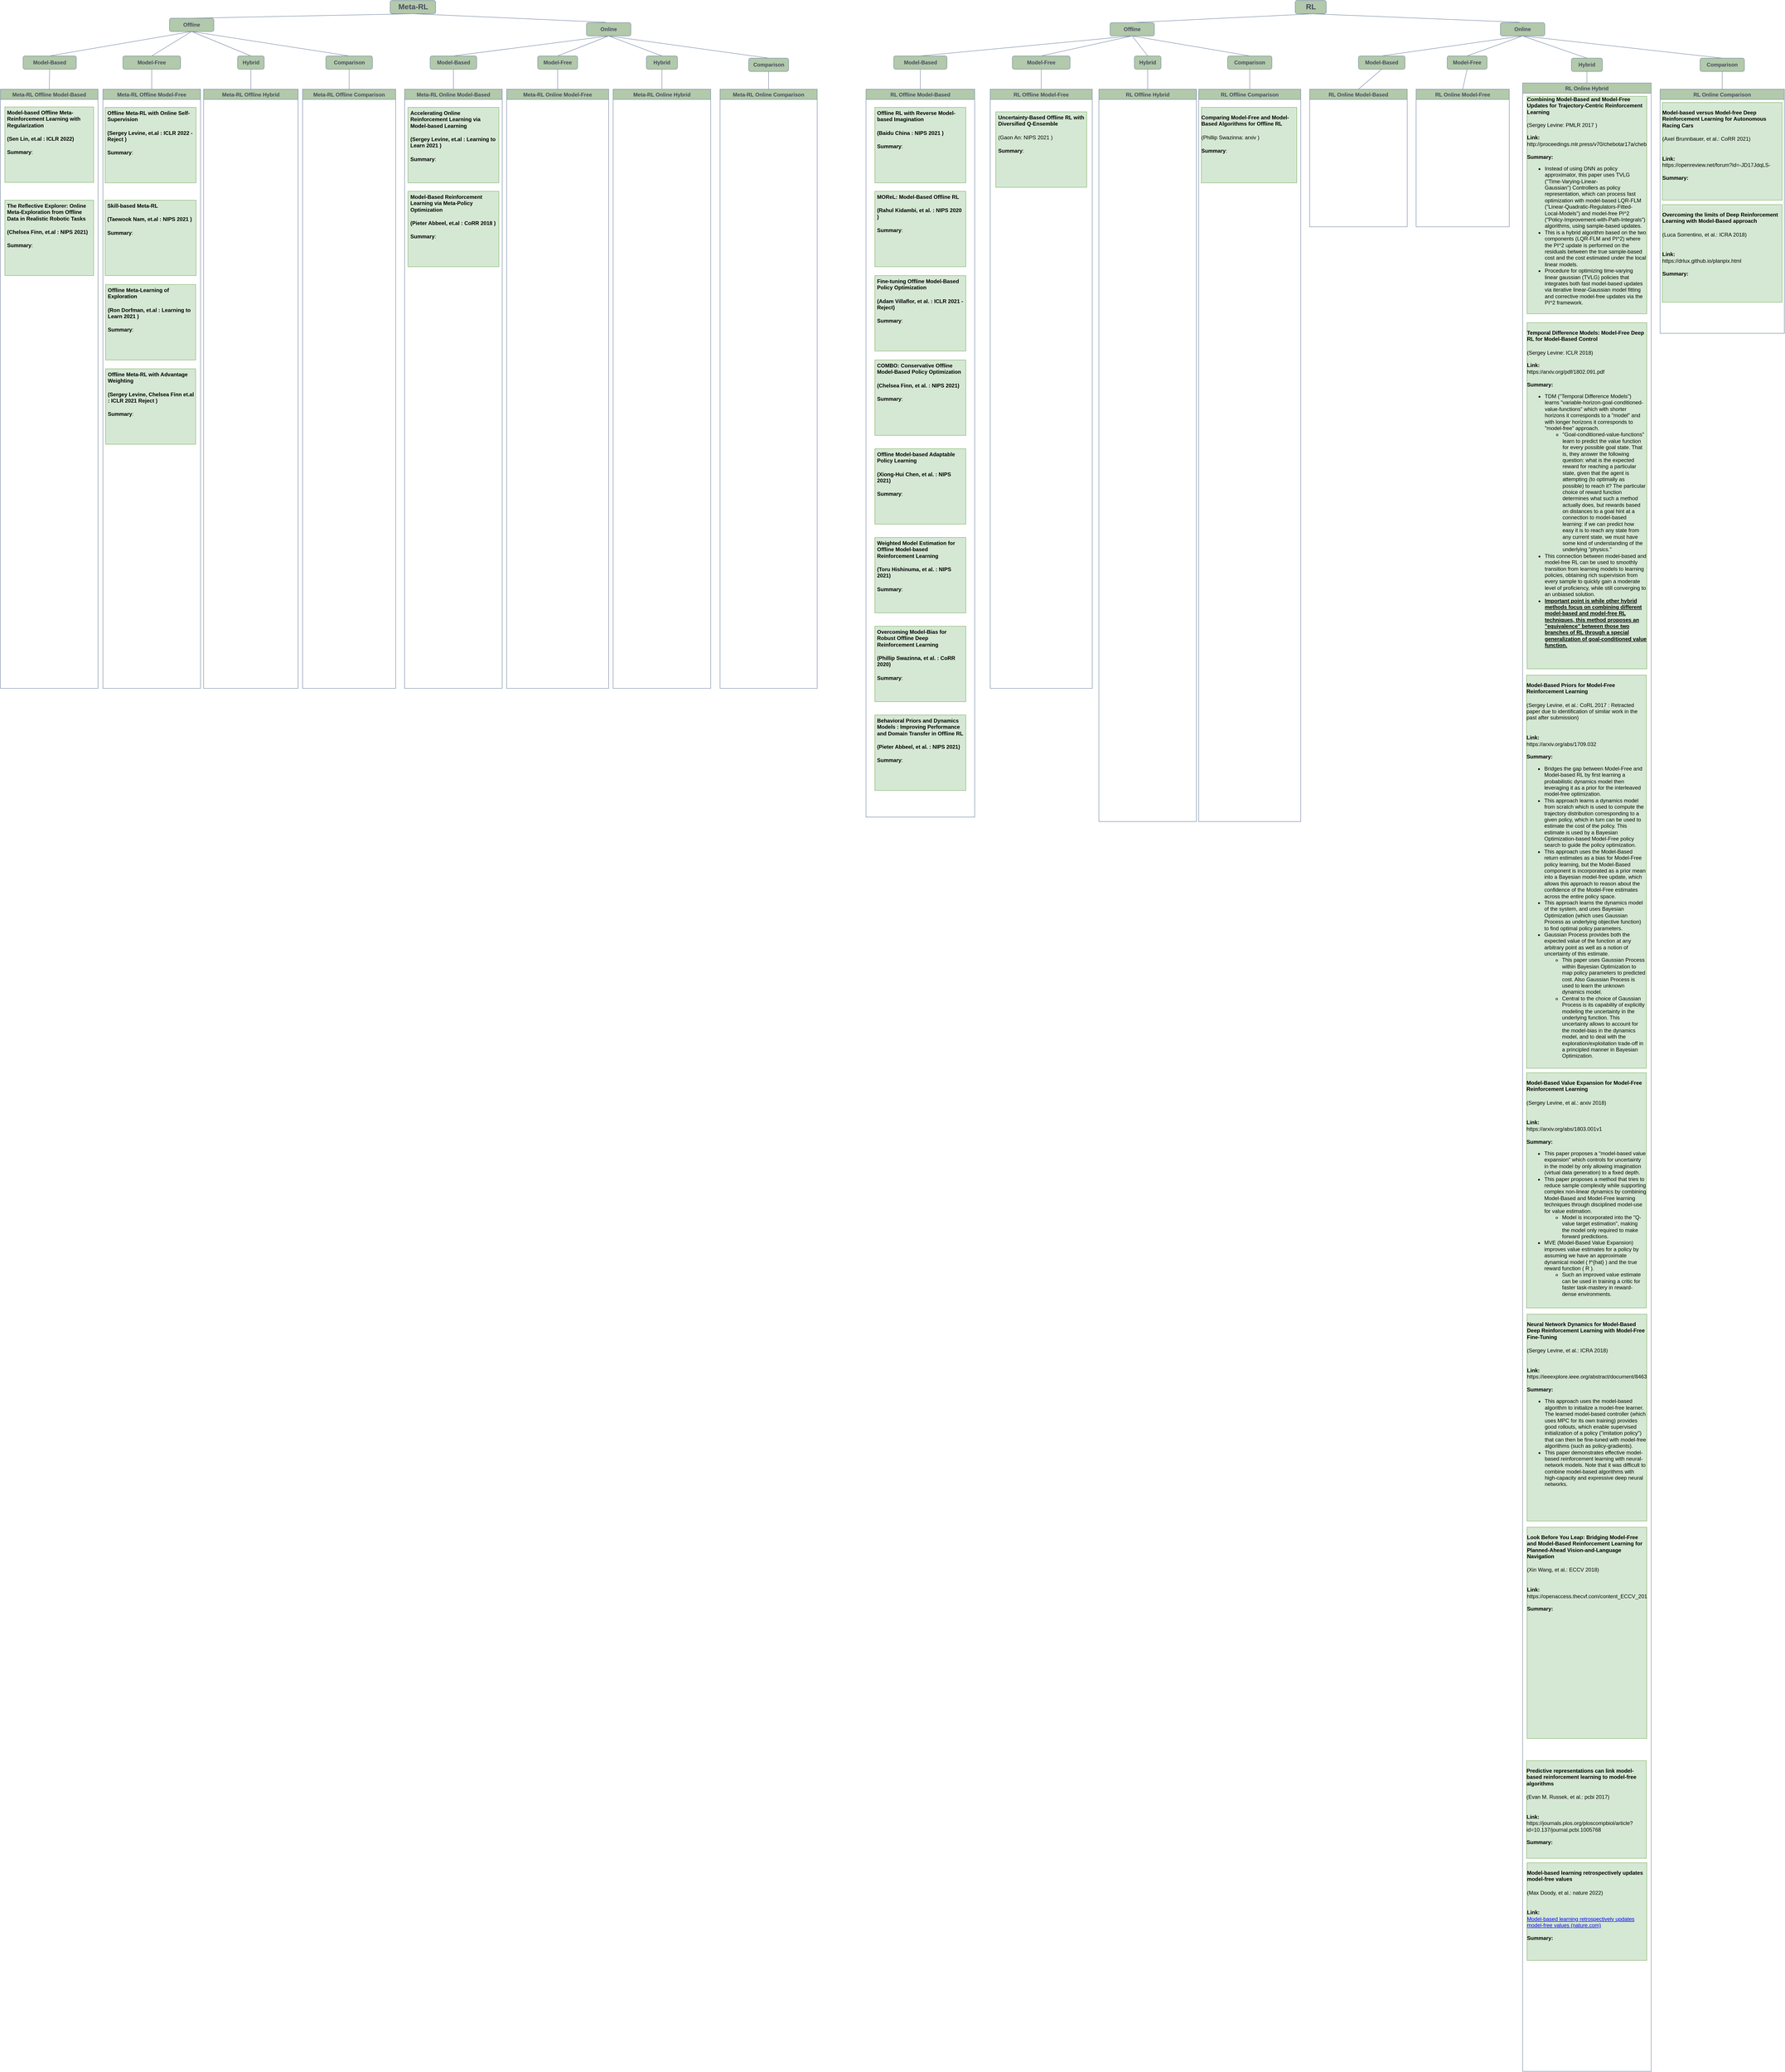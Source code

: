 <mxfile version="16.6.4" type="github" pages="2">
  <diagram id="rs5LrS3yjigf87WkTgGt" name="Page-1">
    <mxGraphModel dx="2622" dy="794" grid="1" gridSize="10" guides="1" tooltips="1" connect="1" arrows="1" fold="1" page="1" pageScale="1" pageWidth="1200" pageHeight="1600" math="0" shadow="0">
      <root>
        <mxCell id="0" />
        <mxCell id="1" parent="0" />
        <mxCell id="gYe92Rgtv7boX88liuPo-2" value="&lt;b&gt;&lt;font style=&quot;font-size: 17px&quot;&gt;Meta-RL&lt;/font&gt;&lt;/b&gt;" style="rounded=1;whiteSpace=wrap;html=1;fillColor=#B2C9AB;strokeColor=#788AA3;fontColor=#46495D;" parent="1" vertex="1">
          <mxGeometry x="-312.5" y="10" width="102.5" height="30" as="geometry" />
        </mxCell>
        <mxCell id="gYe92Rgtv7boX88liuPo-4" value="&lt;b&gt;Online&lt;/b&gt;" style="rounded=1;whiteSpace=wrap;html=1;fillColor=#B2C9AB;strokeColor=#788AA3;fontColor=#46495D;" parent="1" vertex="1">
          <mxGeometry x="130" y="60" width="100" height="30" as="geometry" />
        </mxCell>
        <mxCell id="gYe92Rgtv7boX88liuPo-8" value="" style="endArrow=none;html=1;rounded=0;entryX=0.432;entryY=-0.027;entryDx=0;entryDy=0;entryPerimeter=0;exitX=0.5;exitY=1;exitDx=0;exitDy=0;strokeColor=#788AA3;fontColor=#46495D;" parent="1" source="gYe92Rgtv7boX88liuPo-2" target="gYe92Rgtv7boX88liuPo-4" edge="1">
          <mxGeometry width="50" height="50" relative="1" as="geometry">
            <mxPoint x="-130" y="250" as="sourcePoint" />
            <mxPoint x="110" y="400" as="targetPoint" />
          </mxGeometry>
        </mxCell>
        <mxCell id="gYe92Rgtv7boX88liuPo-9" value="" style="endArrow=none;html=1;rounded=0;exitX=0.5;exitY=1;exitDx=0;exitDy=0;entryX=0.5;entryY=0;entryDx=0;entryDy=0;strokeColor=#788AA3;fontColor=#46495D;" parent="1" source="gYe92Rgtv7boX88liuPo-2" target="gYe92Rgtv7boX88liuPo-434" edge="1">
          <mxGeometry width="50" height="50" relative="1" as="geometry">
            <mxPoint x="60" y="450" as="sourcePoint" />
            <mxPoint x="-180" y="250" as="targetPoint" />
          </mxGeometry>
        </mxCell>
        <mxCell id="gYe92Rgtv7boX88liuPo-12" value="&lt;b&gt;Model-Based&lt;/b&gt;" style="rounded=1;whiteSpace=wrap;html=1;fillColor=#B2C9AB;strokeColor=#788AA3;fontColor=#46495D;" parent="1" vertex="1">
          <mxGeometry x="-1140" y="135" width="120" height="30" as="geometry" />
        </mxCell>
        <mxCell id="gYe92Rgtv7boX88liuPo-434" value="&lt;b&gt;Offline&lt;/b&gt;" style="rounded=1;whiteSpace=wrap;html=1;fillColor=#B2C9AB;strokeColor=#788AA3;fontColor=#46495D;" parent="1" vertex="1">
          <mxGeometry x="-810" y="50" width="100" height="30" as="geometry" />
        </mxCell>
        <mxCell id="gYe92Rgtv7boX88liuPo-440" value="" style="endArrow=none;html=1;rounded=0;exitX=0.5;exitY=1;exitDx=0;exitDy=0;entryX=0.5;entryY=0;entryDx=0;entryDy=0;strokeColor=#788AA3;fontColor=#46495D;" parent="1" source="gYe92Rgtv7boX88liuPo-434" target="gYe92Rgtv7boX88liuPo-12" edge="1">
          <mxGeometry width="50" height="50" relative="1" as="geometry">
            <mxPoint x="-20" y="420" as="sourcePoint" />
            <mxPoint x="30" y="370" as="targetPoint" />
          </mxGeometry>
        </mxCell>
        <mxCell id="gYe92Rgtv7boX88liuPo-441" value="&lt;b&gt;Model-Free&lt;/b&gt;" style="rounded=1;whiteSpace=wrap;html=1;fillColor=#B2C9AB;strokeColor=#788AA3;fontColor=#46495D;" parent="1" vertex="1">
          <mxGeometry x="-915" y="135" width="130" height="30" as="geometry" />
        </mxCell>
        <mxCell id="gYe92Rgtv7boX88liuPo-443" value="&lt;b&gt;Comparison&lt;/b&gt;" style="rounded=1;whiteSpace=wrap;html=1;fillColor=#B2C9AB;strokeColor=#788AA3;fontColor=#46495D;" parent="1" vertex="1">
          <mxGeometry x="-457.5" y="135" width="105" height="30" as="geometry" />
        </mxCell>
        <mxCell id="gYe92Rgtv7boX88liuPo-445" value="" style="endArrow=none;html=1;rounded=0;exitX=0.5;exitY=1;exitDx=0;exitDy=0;entryX=0.5;entryY=0;entryDx=0;entryDy=0;strokeColor=#788AA3;fontColor=#46495D;" parent="1" source="gYe92Rgtv7boX88liuPo-434" target="gYe92Rgtv7boX88liuPo-441" edge="1">
          <mxGeometry width="50" height="50" relative="1" as="geometry">
            <mxPoint x="-20" y="320" as="sourcePoint" />
            <mxPoint x="30" y="270" as="targetPoint" />
          </mxGeometry>
        </mxCell>
        <mxCell id="gYe92Rgtv7boX88liuPo-448" value="" style="endArrow=none;html=1;rounded=0;exitX=0.5;exitY=1;exitDx=0;exitDy=0;entryX=0.5;entryY=0;entryDx=0;entryDy=0;startArrow=none;strokeColor=#788AA3;fontColor=#46495D;" parent="1" source="gYe92Rgtv7boX88liuPo-434" target="gYe92Rgtv7boX88liuPo-443" edge="1">
          <mxGeometry width="50" height="50" relative="1" as="geometry">
            <mxPoint x="-20" y="320" as="sourcePoint" />
            <mxPoint x="30" y="270" as="targetPoint" />
          </mxGeometry>
        </mxCell>
        <mxCell id="gYe92Rgtv7boX88liuPo-452" value="&lt;b&gt;Model-Based&lt;/b&gt;" style="rounded=1;whiteSpace=wrap;html=1;fillColor=#B2C9AB;strokeColor=#788AA3;fontColor=#46495D;" parent="1" vertex="1">
          <mxGeometry x="-222.5" y="135" width="105" height="30" as="geometry" />
        </mxCell>
        <mxCell id="gYe92Rgtv7boX88liuPo-453" value="&lt;b&gt;Model-Free&lt;/b&gt;" style="rounded=1;whiteSpace=wrap;html=1;fillColor=#B2C9AB;strokeColor=#788AA3;fontColor=#46495D;" parent="1" vertex="1">
          <mxGeometry x="20" y="135" width="90" height="30" as="geometry" />
        </mxCell>
        <mxCell id="gYe92Rgtv7boX88liuPo-454" value="&lt;b&gt;Hybrid&lt;/b&gt;" style="rounded=1;whiteSpace=wrap;html=1;fillColor=#B2C9AB;strokeColor=#788AA3;fontColor=#46495D;" parent="1" vertex="1">
          <mxGeometry x="265" y="135" width="70" height="30" as="geometry" />
        </mxCell>
        <mxCell id="gYe92Rgtv7boX88liuPo-455" value="&lt;b&gt;Comparison&lt;/b&gt;" style="rounded=1;whiteSpace=wrap;html=1;fillColor=#B2C9AB;strokeColor=#788AA3;fontColor=#46495D;" parent="1" vertex="1">
          <mxGeometry x="495.5" y="140" width="90" height="30" as="geometry" />
        </mxCell>
        <mxCell id="gYe92Rgtv7boX88liuPo-457" value="" style="endArrow=none;html=1;rounded=0;entryX=0.5;entryY=1;entryDx=0;entryDy=0;exitX=0.5;exitY=0;exitDx=0;exitDy=0;strokeColor=#788AA3;fontColor=#46495D;" parent="1" source="gYe92Rgtv7boX88liuPo-452" target="gYe92Rgtv7boX88liuPo-4" edge="1">
          <mxGeometry width="50" height="50" relative="1" as="geometry">
            <mxPoint x="-20" y="220" as="sourcePoint" />
            <mxPoint x="30" y="170" as="targetPoint" />
          </mxGeometry>
        </mxCell>
        <mxCell id="gYe92Rgtv7boX88liuPo-458" value="" style="endArrow=none;html=1;rounded=0;exitX=0.5;exitY=0;exitDx=0;exitDy=0;entryX=0.5;entryY=1;entryDx=0;entryDy=0;strokeColor=#788AA3;fontColor=#46495D;" parent="1" source="gYe92Rgtv7boX88liuPo-453" target="gYe92Rgtv7boX88liuPo-4" edge="1">
          <mxGeometry width="50" height="50" relative="1" as="geometry">
            <mxPoint x="-20" y="220" as="sourcePoint" />
            <mxPoint x="40" y="180" as="targetPoint" />
          </mxGeometry>
        </mxCell>
        <mxCell id="gYe92Rgtv7boX88liuPo-459" value="" style="endArrow=none;html=1;rounded=0;exitX=0.5;exitY=0;exitDx=0;exitDy=0;entryX=0.5;entryY=1;entryDx=0;entryDy=0;strokeColor=#788AA3;fontColor=#46495D;" parent="1" source="gYe92Rgtv7boX88liuPo-454" target="gYe92Rgtv7boX88liuPo-4" edge="1">
          <mxGeometry width="50" height="50" relative="1" as="geometry">
            <mxPoint x="-20" y="220" as="sourcePoint" />
            <mxPoint x="40" y="180" as="targetPoint" />
          </mxGeometry>
        </mxCell>
        <mxCell id="gYe92Rgtv7boX88liuPo-460" value="" style="endArrow=none;html=1;rounded=0;exitX=0.5;exitY=0;exitDx=0;exitDy=0;strokeColor=#788AA3;fontColor=#46495D;entryX=0.5;entryY=1;entryDx=0;entryDy=0;" parent="1" source="gYe92Rgtv7boX88liuPo-455" target="gYe92Rgtv7boX88liuPo-4" edge="1">
          <mxGeometry width="50" height="50" relative="1" as="geometry">
            <mxPoint x="-20" y="220" as="sourcePoint" />
            <mxPoint x="40" y="180" as="targetPoint" />
          </mxGeometry>
        </mxCell>
        <mxCell id="gYe92Rgtv7boX88liuPo-467" value="" style="endArrow=none;html=1;rounded=0;exitX=0.5;exitY=1;exitDx=0;exitDy=0;entryX=0.5;entryY=0;entryDx=0;entryDy=0;strokeColor=#788AA3;fontColor=#46495D;" parent="1" source="gYe92Rgtv7boX88liuPo-434" target="gYe92Rgtv7boX88liuPo-605" edge="1">
          <mxGeometry width="50" height="50" relative="1" as="geometry">
            <mxPoint x="-270" y="130" as="sourcePoint" />
            <mxPoint x="-457.5" y="130.0" as="targetPoint" />
          </mxGeometry>
        </mxCell>
        <mxCell id="gYe92Rgtv7boX88liuPo-585" value="" style="endArrow=none;html=1;rounded=1;sketch=0;fontColor=#46495D;strokeColor=#788AA3;fillColor=#B2C9AB;curved=0;exitX=0.5;exitY=1;exitDx=0;exitDy=0;entryX=0.5;entryY=0;entryDx=0;entryDy=0;" parent="1" source="gYe92Rgtv7boX88liuPo-12" target="gYe92Rgtv7boX88liuPo-595" edge="1">
          <mxGeometry width="50" height="50" relative="1" as="geometry">
            <mxPoint x="-390" y="400" as="sourcePoint" />
            <mxPoint x="-900" y="270" as="targetPoint" />
          </mxGeometry>
        </mxCell>
        <mxCell id="gYe92Rgtv7boX88liuPo-595" value="Meta-RL Offline Model-Based" style="swimlane;rounded=0;labelBackgroundColor=none;sketch=0;fontColor=#46495D;strokeColor=#788AA3;fillColor=#B2C9AB;gradientColor=none;" parent="1" vertex="1">
          <mxGeometry x="-1191" y="210" width="220" height="1350" as="geometry" />
        </mxCell>
        <mxCell id="QpMWJNPEq7iUGMKIBiDv-1" value="&lt;h4&gt;Model-based Offline Meta-Reinforcement Learning with Regularization&amp;nbsp;&lt;/h4&gt;&lt;h4&gt;(Sen Lin, et.al : ICLR 2022)&lt;/h4&gt;&lt;p&gt;&lt;b&gt;Summary&lt;/b&gt;:&lt;/p&gt;" style="text;html=1;strokeColor=#82b366;fillColor=#d5e8d4;spacing=5;spacingTop=-20;whiteSpace=wrap;overflow=hidden;rounded=0;labelBackgroundColor=none;sketch=0;" parent="gYe92Rgtv7boX88liuPo-595" vertex="1">
          <mxGeometry x="10" y="40" width="200" height="170" as="geometry" />
        </mxCell>
        <mxCell id="QpMWJNPEq7iUGMKIBiDv-2" value="&lt;h1&gt;&lt;br&gt;&lt;/h1&gt;" style="text;html=1;strokeColor=none;fillColor=none;spacing=5;spacingTop=-20;whiteSpace=wrap;overflow=hidden;rounded=0;labelBackgroundColor=none;sketch=0;fontSize=17;fontColor=#46495D;" parent="gYe92Rgtv7boX88liuPo-595" vertex="1">
          <mxGeometry x="15" y="230" width="190" height="120" as="geometry" />
        </mxCell>
        <mxCell id="QpMWJNPEq7iUGMKIBiDv-5" value="&lt;h4&gt;The Reflective Explorer: Online Meta-Exploration from Offline Data in Realistic Robotic Tasks&lt;/h4&gt;&lt;h4&gt;(Chelsea Finn, et.al : NIPS 2021)&lt;/h4&gt;&lt;p&gt;&lt;b&gt;Summary&lt;/b&gt;:&lt;/p&gt;" style="text;html=1;strokeColor=#82b366;fillColor=#d5e8d4;spacing=5;spacingTop=-20;whiteSpace=wrap;overflow=hidden;rounded=0;labelBackgroundColor=none;sketch=0;" parent="gYe92Rgtv7boX88liuPo-595" vertex="1">
          <mxGeometry x="10" y="250" width="200" height="170" as="geometry" />
        </mxCell>
        <mxCell id="gYe92Rgtv7boX88liuPo-596" value="Meta-RL Offline Model-Free" style="swimlane;rounded=0;labelBackgroundColor=none;sketch=0;fontColor=#46495D;strokeColor=#788AA3;fillColor=#B2C9AB;gradientColor=none;" parent="1" vertex="1">
          <mxGeometry x="-960" y="210" width="220" height="1350" as="geometry" />
        </mxCell>
        <mxCell id="QpMWJNPEq7iUGMKIBiDv-6" value="&lt;h4&gt;Offline Meta-RL with Online Self-Supervision&amp;nbsp;&lt;/h4&gt;&lt;h4&gt;(Sergey Levine, et.al : ICLR 2022 - Reject )&lt;/h4&gt;&lt;p&gt;&lt;b&gt;Summary&lt;/b&gt;:&lt;/p&gt;" style="text;html=1;strokeColor=#82b366;fillColor=#d5e8d4;spacing=5;spacingTop=-20;whiteSpace=wrap;overflow=hidden;rounded=0;labelBackgroundColor=none;sketch=0;" parent="gYe92Rgtv7boX88liuPo-596" vertex="1">
          <mxGeometry x="5" y="41" width="205" height="170" as="geometry" />
        </mxCell>
        <mxCell id="QpMWJNPEq7iUGMKIBiDv-7" value="&lt;h4&gt;Skill-based Meta-RL&amp;nbsp;&lt;/h4&gt;&lt;h4&gt;(Taewook Nam, et.al : NIPS 2021 )&lt;/h4&gt;&lt;p&gt;&lt;b&gt;Summary&lt;/b&gt;:&lt;/p&gt;" style="text;html=1;strokeColor=#82b366;fillColor=#d5e8d4;spacing=5;spacingTop=-20;whiteSpace=wrap;overflow=hidden;rounded=0;labelBackgroundColor=none;sketch=0;" parent="gYe92Rgtv7boX88liuPo-596" vertex="1">
          <mxGeometry x="5" y="250" width="205" height="170" as="geometry" />
        </mxCell>
        <mxCell id="QpMWJNPEq7iUGMKIBiDv-8" value="&lt;h4&gt;Offline Meta-Learning of Exploration&amp;nbsp;&lt;/h4&gt;&lt;h4&gt;(Ron Dorfman, et.al : Learning to Learn 2021 )&lt;/h4&gt;&lt;p&gt;&lt;b&gt;Summary&lt;/b&gt;:&lt;/p&gt;" style="text;html=1;strokeColor=#82b366;fillColor=#d5e8d4;spacing=5;spacingTop=-20;whiteSpace=wrap;overflow=hidden;rounded=0;labelBackgroundColor=none;sketch=0;" parent="gYe92Rgtv7boX88liuPo-596" vertex="1">
          <mxGeometry x="6" y="440" width="203" height="170" as="geometry" />
        </mxCell>
        <mxCell id="QpMWJNPEq7iUGMKIBiDv-9" value="&lt;h4&gt;Offline Meta-RL with Advantage Weighting&amp;nbsp;&lt;/h4&gt;&lt;h4&gt;(Sergey Levine, Chelsea Finn et.al : ICLR 2021 Reject )&lt;/h4&gt;&lt;p&gt;&lt;b&gt;Summary&lt;/b&gt;:&lt;/p&gt;" style="text;html=1;strokeColor=#82b366;fillColor=#d5e8d4;spacing=5;spacingTop=-20;whiteSpace=wrap;overflow=hidden;rounded=0;labelBackgroundColor=none;sketch=0;" parent="gYe92Rgtv7boX88liuPo-596" vertex="1">
          <mxGeometry x="6" y="630" width="203" height="170" as="geometry" />
        </mxCell>
        <mxCell id="gYe92Rgtv7boX88liuPo-597" value="Meta-RL Offline Hybrid" style="swimlane;rounded=0;labelBackgroundColor=none;sketch=0;fontColor=#46495D;strokeColor=#788AA3;fillColor=#B2C9AB;gradientColor=none;" parent="1" vertex="1">
          <mxGeometry x="-733" y="210" width="213" height="1350" as="geometry" />
        </mxCell>
        <mxCell id="gYe92Rgtv7boX88liuPo-598" value="Meta-RL Offline Comparison" style="swimlane;rounded=0;labelBackgroundColor=none;sketch=0;fontColor=#46495D;strokeColor=#788AA3;fillColor=#B2C9AB;gradientColor=none;" parent="1" vertex="1">
          <mxGeometry x="-510" y="210" width="210" height="1350" as="geometry" />
        </mxCell>
        <mxCell id="gYe92Rgtv7boX88liuPo-603" value="" style="endArrow=none;html=1;rounded=1;sketch=0;fontColor=#46495D;strokeColor=#788AA3;fillColor=#B2C9AB;curved=0;entryX=0.5;entryY=1;entryDx=0;entryDy=0;exitX=0.5;exitY=0;exitDx=0;exitDy=0;" parent="1" source="gYe92Rgtv7boX88liuPo-596" target="gYe92Rgtv7boX88liuPo-441" edge="1">
          <mxGeometry width="50" height="50" relative="1" as="geometry">
            <mxPoint x="-800" y="220" as="sourcePoint" />
            <mxPoint x="-750" y="170" as="targetPoint" />
          </mxGeometry>
        </mxCell>
        <mxCell id="gYe92Rgtv7boX88liuPo-604" value="" style="endArrow=none;html=1;rounded=1;sketch=0;fontColor=#46495D;strokeColor=#788AA3;fillColor=#B2C9AB;curved=0;entryX=0.5;entryY=1;entryDx=0;entryDy=0;exitX=0.5;exitY=0;exitDx=0;exitDy=0;" parent="1" source="gYe92Rgtv7boX88liuPo-597" target="gYe92Rgtv7boX88liuPo-605" edge="1">
          <mxGeometry width="50" height="50" relative="1" as="geometry">
            <mxPoint x="-510" y="340" as="sourcePoint" />
            <mxPoint x="-457.5" y="160.0" as="targetPoint" />
          </mxGeometry>
        </mxCell>
        <mxCell id="gYe92Rgtv7boX88liuPo-605" value="&lt;span&gt;&lt;b&gt;Hybrid&lt;/b&gt;&lt;/span&gt;" style="rounded=1;whiteSpace=wrap;html=1;labelBackgroundColor=none;sketch=0;fontColor=#46495D;strokeColor=#788AA3;fillColor=#B2C9AB;gradientColor=none;" parent="1" vertex="1">
          <mxGeometry x="-656.5" y="135" width="60" height="30" as="geometry" />
        </mxCell>
        <mxCell id="gYe92Rgtv7boX88liuPo-607" value="" style="endArrow=none;html=1;rounded=1;sketch=0;fontColor=#46495D;strokeColor=#788AA3;fillColor=#B2C9AB;curved=0;entryX=0.5;entryY=1;entryDx=0;entryDy=0;exitX=0.5;exitY=0;exitDx=0;exitDy=0;" parent="1" source="gYe92Rgtv7boX88liuPo-598" target="gYe92Rgtv7boX88liuPo-443" edge="1">
          <mxGeometry width="50" height="50" relative="1" as="geometry">
            <mxPoint x="-500" y="330" as="sourcePoint" />
            <mxPoint x="-450" y="280" as="targetPoint" />
          </mxGeometry>
        </mxCell>
        <mxCell id="gYe92Rgtv7boX88liuPo-610" value="Meta-RL Online Model-Based" style="swimlane;rounded=0;labelBackgroundColor=none;sketch=0;fontColor=#46495D;strokeColor=#788AA3;fillColor=#B2C9AB;gradientColor=none;startSize=23;" parent="1" vertex="1">
          <mxGeometry x="-280" y="210" width="220" height="1350" as="geometry" />
        </mxCell>
        <mxCell id="QpMWJNPEq7iUGMKIBiDv-14" value="&lt;h4&gt;Accelerating Online Reinforcement Learning via Model-based Learning&lt;/h4&gt;&lt;h4&gt;(Sergey Levine, et.al : Learning to Learn 2021 )&lt;/h4&gt;&lt;p&gt;&lt;b&gt;Summary&lt;/b&gt;:&lt;/p&gt;" style="text;html=1;strokeColor=#82b366;fillColor=#d5e8d4;spacing=5;spacingTop=-20;whiteSpace=wrap;overflow=hidden;rounded=0;labelBackgroundColor=none;sketch=0;" parent="gYe92Rgtv7boX88liuPo-610" vertex="1">
          <mxGeometry x="7.5" y="41" width="205" height="170" as="geometry" />
        </mxCell>
        <mxCell id="QpMWJNPEq7iUGMKIBiDv-15" value="&lt;h4&gt;Model-Based Reinforcement Learning via Meta-Policy Optimization&lt;/h4&gt;&lt;h4&gt;(Pieter Abbeel, et.al : CoRR 2018 )&lt;/h4&gt;&lt;p&gt;&lt;b&gt;Summary&lt;/b&gt;:&lt;/p&gt;" style="text;html=1;strokeColor=#82b366;fillColor=#d5e8d4;spacing=5;spacingTop=-20;whiteSpace=wrap;overflow=hidden;rounded=0;labelBackgroundColor=none;sketch=0;" parent="gYe92Rgtv7boX88liuPo-610" vertex="1">
          <mxGeometry x="7.5" y="230" width="205" height="170" as="geometry" />
        </mxCell>
        <mxCell id="gYe92Rgtv7boX88liuPo-611" value="Meta-RL Online Model-Free" style="swimlane;rounded=0;labelBackgroundColor=none;sketch=0;fontColor=#46495D;strokeColor=#788AA3;fillColor=#B2C9AB;gradientColor=none;" parent="1" vertex="1">
          <mxGeometry x="-50" y="210" width="230" height="1350" as="geometry" />
        </mxCell>
        <mxCell id="gYe92Rgtv7boX88liuPo-612" value="Meta-RL Online Hybrid" style="swimlane;rounded=0;labelBackgroundColor=none;sketch=0;fontColor=#46495D;strokeColor=#788AA3;fillColor=#B2C9AB;gradientColor=none;startSize=23;" parent="1" vertex="1">
          <mxGeometry x="190" y="210" width="220" height="1350" as="geometry" />
        </mxCell>
        <mxCell id="gYe92Rgtv7boX88liuPo-613" value="Meta-RL Online Comparison" style="swimlane;rounded=0;labelBackgroundColor=none;sketch=0;fontColor=#46495D;strokeColor=#788AA3;fillColor=#B2C9AB;gradientColor=none;" parent="1" vertex="1">
          <mxGeometry x="431" y="210" width="219" height="1350" as="geometry" />
        </mxCell>
        <mxCell id="gYe92Rgtv7boX88liuPo-617" value="" style="endArrow=none;html=1;rounded=1;sketch=0;fontColor=#46495D;strokeColor=#788AA3;fillColor=#B2C9AB;curved=0;exitX=0.5;exitY=1;exitDx=0;exitDy=0;entryX=0.5;entryY=0;entryDx=0;entryDy=0;" parent="1" source="gYe92Rgtv7boX88liuPo-452" target="gYe92Rgtv7boX88liuPo-610" edge="1">
          <mxGeometry width="50" height="50" relative="1" as="geometry">
            <mxPoint x="140" y="180" as="sourcePoint" />
            <mxPoint x="190" y="130" as="targetPoint" />
          </mxGeometry>
        </mxCell>
        <mxCell id="gYe92Rgtv7boX88liuPo-618" value="" style="endArrow=none;html=1;rounded=1;sketch=0;fontColor=#46495D;strokeColor=#788AA3;fillColor=#B2C9AB;curved=0;entryX=0.5;entryY=1;entryDx=0;entryDy=0;exitX=0.5;exitY=0;exitDx=0;exitDy=0;" parent="1" source="gYe92Rgtv7boX88liuPo-611" target="gYe92Rgtv7boX88liuPo-453" edge="1">
          <mxGeometry width="50" height="50" relative="1" as="geometry">
            <mxPoint x="140" y="180" as="sourcePoint" />
            <mxPoint x="190" y="130" as="targetPoint" />
          </mxGeometry>
        </mxCell>
        <mxCell id="gYe92Rgtv7boX88liuPo-619" value="" style="endArrow=none;html=1;rounded=1;sketch=0;fontColor=#46495D;strokeColor=#788AA3;fillColor=#B2C9AB;curved=0;entryX=0.5;entryY=1;entryDx=0;entryDy=0;exitX=0.5;exitY=0;exitDx=0;exitDy=0;" parent="1" source="gYe92Rgtv7boX88liuPo-612" target="gYe92Rgtv7boX88liuPo-454" edge="1">
          <mxGeometry width="50" height="50" relative="1" as="geometry">
            <mxPoint x="140" y="180" as="sourcePoint" />
            <mxPoint x="190" y="130" as="targetPoint" />
          </mxGeometry>
        </mxCell>
        <mxCell id="gYe92Rgtv7boX88liuPo-620" value="" style="endArrow=none;html=1;rounded=1;sketch=0;fontColor=#46495D;strokeColor=#788AA3;fillColor=#B2C9AB;curved=0;entryX=0.5;entryY=1;entryDx=0;entryDy=0;exitX=0.5;exitY=0;exitDx=0;exitDy=0;" parent="1" source="gYe92Rgtv7boX88liuPo-613" target="gYe92Rgtv7boX88liuPo-455" edge="1">
          <mxGeometry width="50" height="50" relative="1" as="geometry">
            <mxPoint x="140" y="180" as="sourcePoint" />
            <mxPoint x="190" y="130" as="targetPoint" />
          </mxGeometry>
        </mxCell>
        <mxCell id="gYe92Rgtv7boX88liuPo-622" value="&lt;font style=&quot;font-size: 17px&quot;&gt;&lt;b&gt;RL&lt;/b&gt;&lt;/font&gt;" style="rounded=1;whiteSpace=wrap;html=1;fillColor=#B2C9AB;strokeColor=#788AA3;fontColor=#46495D;" parent="1" vertex="1">
          <mxGeometry x="1727.5" y="10" width="70" height="30" as="geometry" />
        </mxCell>
        <mxCell id="gYe92Rgtv7boX88liuPo-623" value="&lt;b&gt;Online&lt;/b&gt;" style="rounded=1;whiteSpace=wrap;html=1;fillColor=#B2C9AB;strokeColor=#788AA3;fontColor=#46495D;" parent="1" vertex="1">
          <mxGeometry x="2190" y="60" width="100" height="30" as="geometry" />
        </mxCell>
        <mxCell id="gYe92Rgtv7boX88liuPo-624" value="" style="endArrow=none;html=1;rounded=0;entryX=0.432;entryY=-0.027;entryDx=0;entryDy=0;entryPerimeter=0;exitX=0.5;exitY=1;exitDx=0;exitDy=0;strokeColor=#788AA3;fontColor=#46495D;" parent="1" source="gYe92Rgtv7boX88liuPo-622" target="gYe92Rgtv7boX88liuPo-623" edge="1">
          <mxGeometry width="50" height="50" relative="1" as="geometry">
            <mxPoint x="1910" y="250" as="sourcePoint" />
            <mxPoint x="2150" y="400" as="targetPoint" />
          </mxGeometry>
        </mxCell>
        <mxCell id="gYe92Rgtv7boX88liuPo-625" value="" style="endArrow=none;html=1;rounded=0;entryX=0.5;entryY=0;entryDx=0;entryDy=0;strokeColor=#788AA3;fontColor=#46495D;" parent="1" target="gYe92Rgtv7boX88liuPo-627" edge="1">
          <mxGeometry width="50" height="50" relative="1" as="geometry">
            <mxPoint x="1770" y="40" as="sourcePoint" />
            <mxPoint x="1860" y="250" as="targetPoint" />
          </mxGeometry>
        </mxCell>
        <mxCell id="gYe92Rgtv7boX88liuPo-626" value="&lt;b&gt;Model-Based&lt;/b&gt;" style="rounded=1;whiteSpace=wrap;html=1;fillColor=#B2C9AB;strokeColor=#788AA3;fontColor=#46495D;" parent="1" vertex="1">
          <mxGeometry x="822.5" y="135" width="120" height="30" as="geometry" />
        </mxCell>
        <mxCell id="gYe92Rgtv7boX88liuPo-627" value="&lt;b&gt;Offline&lt;/b&gt;" style="rounded=1;whiteSpace=wrap;html=1;fillColor=#B2C9AB;strokeColor=#788AA3;fontColor=#46495D;" parent="1" vertex="1">
          <mxGeometry x="1310" y="60" width="100" height="30" as="geometry" />
        </mxCell>
        <mxCell id="gYe92Rgtv7boX88liuPo-628" value="" style="endArrow=none;html=1;rounded=0;exitX=0.5;exitY=1;exitDx=0;exitDy=0;entryX=0.5;entryY=0;entryDx=0;entryDy=0;strokeColor=#788AA3;fontColor=#46495D;" parent="1" source="gYe92Rgtv7boX88liuPo-627" target="gYe92Rgtv7boX88liuPo-626" edge="1">
          <mxGeometry width="50" height="50" relative="1" as="geometry">
            <mxPoint x="2020" y="420" as="sourcePoint" />
            <mxPoint x="2070" y="370" as="targetPoint" />
          </mxGeometry>
        </mxCell>
        <mxCell id="gYe92Rgtv7boX88liuPo-629" value="&lt;b&gt;Model-Free&lt;/b&gt;" style="rounded=1;whiteSpace=wrap;html=1;fillColor=#B2C9AB;strokeColor=#788AA3;fontColor=#46495D;" parent="1" vertex="1">
          <mxGeometry x="1090" y="135" width="130" height="30" as="geometry" />
        </mxCell>
        <mxCell id="gYe92Rgtv7boX88liuPo-630" value="&lt;b&gt;Comparison&lt;/b&gt;" style="rounded=1;whiteSpace=wrap;html=1;fillColor=#B2C9AB;strokeColor=#788AA3;fontColor=#46495D;" parent="1" vertex="1">
          <mxGeometry x="1575" y="135" width="100" height="30" as="geometry" />
        </mxCell>
        <mxCell id="gYe92Rgtv7boX88liuPo-631" value="" style="endArrow=none;html=1;rounded=0;exitX=0.5;exitY=1;exitDx=0;exitDy=0;entryX=0.5;entryY=0;entryDx=0;entryDy=0;strokeColor=#788AA3;fontColor=#46495D;" parent="1" source="gYe92Rgtv7boX88liuPo-627" target="gYe92Rgtv7boX88liuPo-629" edge="1">
          <mxGeometry width="50" height="50" relative="1" as="geometry">
            <mxPoint x="2020" y="320" as="sourcePoint" />
            <mxPoint x="2070" y="270" as="targetPoint" />
          </mxGeometry>
        </mxCell>
        <mxCell id="gYe92Rgtv7boX88liuPo-632" value="" style="endArrow=none;html=1;rounded=0;exitX=0.5;exitY=1;exitDx=0;exitDy=0;entryX=0.5;entryY=0;entryDx=0;entryDy=0;startArrow=none;strokeColor=#788AA3;fontColor=#46495D;" parent="1" source="gYe92Rgtv7boX88liuPo-627" target="gYe92Rgtv7boX88liuPo-630" edge="1">
          <mxGeometry width="50" height="50" relative="1" as="geometry">
            <mxPoint x="2020" y="320" as="sourcePoint" />
            <mxPoint x="2070" y="270" as="targetPoint" />
          </mxGeometry>
        </mxCell>
        <mxCell id="gYe92Rgtv7boX88liuPo-633" value="&lt;b&gt;Model-Based&lt;/b&gt;" style="rounded=1;whiteSpace=wrap;html=1;fillColor=#B2C9AB;strokeColor=#788AA3;fontColor=#46495D;" parent="1" vertex="1">
          <mxGeometry x="1870" y="135" width="105" height="30" as="geometry" />
        </mxCell>
        <mxCell id="gYe92Rgtv7boX88liuPo-634" value="&lt;b&gt;Model-Free&lt;/b&gt;" style="rounded=1;whiteSpace=wrap;html=1;fillColor=#B2C9AB;strokeColor=#788AA3;fontColor=#46495D;" parent="1" vertex="1">
          <mxGeometry x="2070" y="135" width="90" height="30" as="geometry" />
        </mxCell>
        <mxCell id="gYe92Rgtv7boX88liuPo-635" value="&lt;b&gt;Hybrid&lt;/b&gt;" style="rounded=1;whiteSpace=wrap;html=1;fillColor=#B2C9AB;strokeColor=#788AA3;fontColor=#46495D;" parent="1" vertex="1">
          <mxGeometry x="2350" y="140" width="70" height="30" as="geometry" />
        </mxCell>
        <mxCell id="gYe92Rgtv7boX88liuPo-636" value="&lt;b&gt;Comparison&lt;/b&gt;" style="rounded=1;whiteSpace=wrap;html=1;fillColor=#B2C9AB;strokeColor=#788AA3;fontColor=#46495D;" parent="1" vertex="1">
          <mxGeometry x="2640" y="140" width="100" height="30" as="geometry" />
        </mxCell>
        <mxCell id="gYe92Rgtv7boX88liuPo-637" value="" style="endArrow=none;html=1;rounded=0;entryX=0.5;entryY=1;entryDx=0;entryDy=0;exitX=0.5;exitY=0;exitDx=0;exitDy=0;strokeColor=#788AA3;fontColor=#46495D;" parent="1" source="gYe92Rgtv7boX88liuPo-633" target="gYe92Rgtv7boX88liuPo-623" edge="1">
          <mxGeometry width="50" height="50" relative="1" as="geometry">
            <mxPoint x="2020" y="220" as="sourcePoint" />
            <mxPoint x="2070" y="170" as="targetPoint" />
          </mxGeometry>
        </mxCell>
        <mxCell id="gYe92Rgtv7boX88liuPo-638" value="" style="endArrow=none;html=1;rounded=0;exitX=0.5;exitY=0;exitDx=0;exitDy=0;entryX=0.5;entryY=1;entryDx=0;entryDy=0;strokeColor=#788AA3;fontColor=#46495D;" parent="1" source="gYe92Rgtv7boX88liuPo-634" target="gYe92Rgtv7boX88liuPo-623" edge="1">
          <mxGeometry width="50" height="50" relative="1" as="geometry">
            <mxPoint x="2020" y="220" as="sourcePoint" />
            <mxPoint x="2080" y="180" as="targetPoint" />
          </mxGeometry>
        </mxCell>
        <mxCell id="gYe92Rgtv7boX88liuPo-639" value="" style="endArrow=none;html=1;rounded=0;exitX=0.5;exitY=0;exitDx=0;exitDy=0;entryX=0.5;entryY=1;entryDx=0;entryDy=0;strokeColor=#788AA3;fontColor=#46495D;" parent="1" source="gYe92Rgtv7boX88liuPo-635" target="gYe92Rgtv7boX88liuPo-623" edge="1">
          <mxGeometry width="50" height="50" relative="1" as="geometry">
            <mxPoint x="2020" y="220" as="sourcePoint" />
            <mxPoint x="2080" y="180" as="targetPoint" />
          </mxGeometry>
        </mxCell>
        <mxCell id="gYe92Rgtv7boX88liuPo-640" value="" style="endArrow=none;html=1;rounded=0;exitX=0.5;exitY=0;exitDx=0;exitDy=0;strokeColor=#788AA3;fontColor=#46495D;entryX=0.5;entryY=1;entryDx=0;entryDy=0;" parent="1" source="gYe92Rgtv7boX88liuPo-636" target="gYe92Rgtv7boX88liuPo-623" edge="1">
          <mxGeometry width="50" height="50" relative="1" as="geometry">
            <mxPoint x="2020" y="220" as="sourcePoint" />
            <mxPoint x="2080" y="180" as="targetPoint" />
          </mxGeometry>
        </mxCell>
        <mxCell id="gYe92Rgtv7boX88liuPo-641" value="" style="endArrow=none;html=1;rounded=0;exitX=0.5;exitY=1;exitDx=0;exitDy=0;entryX=0.5;entryY=0;entryDx=0;entryDy=0;strokeColor=#788AA3;fontColor=#46495D;" parent="1" source="gYe92Rgtv7boX88liuPo-627" target="gYe92Rgtv7boX88liuPo-649" edge="1">
          <mxGeometry width="50" height="50" relative="1" as="geometry">
            <mxPoint x="1770" y="130" as="sourcePoint" />
            <mxPoint x="1582.5" y="130.0" as="targetPoint" />
          </mxGeometry>
        </mxCell>
        <mxCell id="gYe92Rgtv7boX88liuPo-642" value="" style="endArrow=none;html=1;rounded=1;sketch=0;fontColor=#46495D;strokeColor=#788AA3;fillColor=#B2C9AB;curved=0;exitX=0.5;exitY=1;exitDx=0;exitDy=0;entryX=0.5;entryY=0;entryDx=0;entryDy=0;" parent="1" source="gYe92Rgtv7boX88liuPo-626" target="gYe92Rgtv7boX88liuPo-643" edge="1">
          <mxGeometry width="50" height="50" relative="1" as="geometry">
            <mxPoint x="1650" y="400" as="sourcePoint" />
            <mxPoint x="1140" y="270" as="targetPoint" />
          </mxGeometry>
        </mxCell>
        <mxCell id="gYe92Rgtv7boX88liuPo-643" value="RL Offline Model-Based" style="swimlane;rounded=0;labelBackgroundColor=none;sketch=0;fontColor=#46495D;strokeColor=#788AA3;fillColor=#B2C9AB;gradientColor=none;" parent="1" vertex="1">
          <mxGeometry x="760" y="210" width="245" height="1640" as="geometry" />
        </mxCell>
        <mxCell id="QpMWJNPEq7iUGMKIBiDv-18" value="&lt;h4&gt;Offline RL with Reverse Model-based Imagination&lt;/h4&gt;&lt;h4&gt;(Baidu China : NIPS 2021 )&lt;/h4&gt;&lt;p&gt;&lt;b&gt;Summary&lt;/b&gt;:&lt;/p&gt;" style="text;html=1;strokeColor=#82b366;fillColor=#d5e8d4;spacing=5;spacingTop=-20;whiteSpace=wrap;overflow=hidden;rounded=0;labelBackgroundColor=none;sketch=0;" parent="gYe92Rgtv7boX88liuPo-643" vertex="1">
          <mxGeometry x="20" y="41" width="205" height="170" as="geometry" />
        </mxCell>
        <mxCell id="QpMWJNPEq7iUGMKIBiDv-19" value="&lt;h4&gt;MOReL: Model-Based Offline RL&lt;/h4&gt;&lt;h4&gt;(Rahul Kidambi, et al. : NIPS 2020 )&lt;/h4&gt;&lt;p&gt;&lt;b&gt;Summary&lt;/b&gt;:&lt;/p&gt;" style="text;html=1;strokeColor=#82b366;fillColor=#d5e8d4;spacing=5;spacingTop=-20;whiteSpace=wrap;overflow=hidden;rounded=0;labelBackgroundColor=none;sketch=0;" parent="gYe92Rgtv7boX88liuPo-643" vertex="1">
          <mxGeometry x="20" y="230" width="205" height="170" as="geometry" />
        </mxCell>
        <mxCell id="JIbpB6RPbDgucNRNDlhD-4" value="&lt;h4&gt;Fine-tuning Offline Model-Based Policy Optimization&lt;/h4&gt;&lt;h4&gt;(Adam Villaflor, et al. : ICLR 2021 - Reject)&lt;/h4&gt;&lt;p&gt;&lt;b&gt;Summary&lt;/b&gt;:&lt;/p&gt;" style="text;html=1;strokeColor=#82b366;fillColor=#d5e8d4;spacing=5;spacingTop=-20;whiteSpace=wrap;overflow=hidden;rounded=0;labelBackgroundColor=none;sketch=0;" parent="gYe92Rgtv7boX88liuPo-643" vertex="1">
          <mxGeometry x="20" y="420" width="205" height="170" as="geometry" />
        </mxCell>
        <mxCell id="JIbpB6RPbDgucNRNDlhD-5" value="&lt;h4&gt;COMBO: Conservative Offline Model-Based Policy Optimization&lt;/h4&gt;&lt;h4&gt;(Chelsea Finn, et al. : NIPS 2021)&lt;/h4&gt;&lt;p&gt;&lt;b&gt;Summary&lt;/b&gt;:&lt;/p&gt;" style="text;html=1;strokeColor=#82b366;fillColor=#d5e8d4;spacing=5;spacingTop=-20;whiteSpace=wrap;overflow=hidden;rounded=0;labelBackgroundColor=none;sketch=0;" parent="gYe92Rgtv7boX88liuPo-643" vertex="1">
          <mxGeometry x="20" y="610" width="205" height="170" as="geometry" />
        </mxCell>
        <mxCell id="JIbpB6RPbDgucNRNDlhD-6" value="&lt;h4&gt;Offline Model-based Adaptable Policy Learning&lt;/h4&gt;&lt;h4&gt;(Xiong-Hui Chen, et al. : NIPS 2021)&lt;/h4&gt;&lt;p&gt;&lt;b&gt;Summary&lt;/b&gt;:&lt;/p&gt;" style="text;html=1;strokeColor=#82b366;fillColor=#d5e8d4;spacing=5;spacingTop=-20;whiteSpace=wrap;overflow=hidden;rounded=0;labelBackgroundColor=none;sketch=0;" parent="gYe92Rgtv7boX88liuPo-643" vertex="1">
          <mxGeometry x="20" y="810" width="205" height="170" as="geometry" />
        </mxCell>
        <mxCell id="JIbpB6RPbDgucNRNDlhD-7" value="&lt;h4&gt;Weighted Model Estimation for Offline Model-based Reinforcement Learning&lt;/h4&gt;&lt;h4&gt;(Toru Hishinuma, et al. : NIPS 2021)&lt;/h4&gt;&lt;p&gt;&lt;b&gt;Summary&lt;/b&gt;:&lt;/p&gt;" style="text;html=1;strokeColor=#82b366;fillColor=#d5e8d4;spacing=5;spacingTop=-20;whiteSpace=wrap;overflow=hidden;rounded=0;labelBackgroundColor=none;sketch=0;" parent="gYe92Rgtv7boX88liuPo-643" vertex="1">
          <mxGeometry x="20" y="1010" width="205" height="170" as="geometry" />
        </mxCell>
        <mxCell id="JIbpB6RPbDgucNRNDlhD-8" value="&lt;h4&gt;Overcoming Model-Bias for Robust Offline Deep Reinforcement Learning&lt;/h4&gt;&lt;h4&gt;(Phillip Swazinna, et al. : CoRR 2020)&lt;/h4&gt;&lt;p&gt;&lt;b&gt;Summary&lt;/b&gt;:&lt;/p&gt;" style="text;html=1;strokeColor=#82b366;fillColor=#d5e8d4;spacing=5;spacingTop=-20;whiteSpace=wrap;overflow=hidden;rounded=0;labelBackgroundColor=none;sketch=0;" parent="gYe92Rgtv7boX88liuPo-643" vertex="1">
          <mxGeometry x="20" y="1210" width="205" height="170" as="geometry" />
        </mxCell>
        <mxCell id="JIbpB6RPbDgucNRNDlhD-9" value="&lt;h4&gt;Behavioral Priors and Dynamics Models : Improving Performance and Domain Transfer in Offline RL&lt;/h4&gt;&lt;h4&gt;(Pieter Abbeel, et al. : NIPS 2021)&lt;/h4&gt;&lt;p&gt;&lt;b&gt;Summary&lt;/b&gt;:&lt;/p&gt;" style="text;html=1;strokeColor=#82b366;fillColor=#d5e8d4;spacing=5;spacingTop=-20;whiteSpace=wrap;overflow=hidden;rounded=0;labelBackgroundColor=none;sketch=0;" parent="gYe92Rgtv7boX88liuPo-643" vertex="1">
          <mxGeometry x="20" y="1410" width="205" height="170" as="geometry" />
        </mxCell>
        <mxCell id="gYe92Rgtv7boX88liuPo-644" value="RL Offline Model-Free" style="swimlane;rounded=0;labelBackgroundColor=none;sketch=0;fontColor=#46495D;strokeColor=#788AA3;fillColor=#B2C9AB;gradientColor=none;" parent="1" vertex="1">
          <mxGeometry x="1040" y="210" width="230" height="1350" as="geometry" />
        </mxCell>
        <mxCell id="JIbpB6RPbDgucNRNDlhD-10" value="&lt;h4&gt;&lt;span&gt;Uncertainty-Based Offline RL with Diversified Q-Ensemble&lt;/span&gt;&lt;/h4&gt;&lt;h4&gt;&lt;span style=&quot;font-weight: normal&quot;&gt;(Gaon An: NIPS 2021 )&lt;/span&gt;&lt;br&gt;&lt;/h4&gt;&lt;p&gt;&lt;b&gt;Summary&lt;/b&gt;:&lt;/p&gt;" style="text;html=1;strokeColor=#82b366;fillColor=#d5e8d4;spacing=5;spacingTop=-20;overflow=hidden;rounded=0;labelBackgroundColor=none;sketch=0;resizeHeight=1;whiteSpace=wrap;" parent="gYe92Rgtv7boX88liuPo-644" vertex="1">
          <mxGeometry x="12.5" y="51" width="205" height="170" as="geometry" />
        </mxCell>
        <mxCell id="gYe92Rgtv7boX88liuPo-645" value="RL Offline Hybrid" style="swimlane;rounded=0;labelBackgroundColor=none;sketch=0;fontColor=#46495D;strokeColor=#788AA3;fillColor=#B2C9AB;gradientColor=none;" parent="1" vertex="1">
          <mxGeometry x="1285" y="210" width="220" height="1650" as="geometry" />
        </mxCell>
        <mxCell id="gYe92Rgtv7boX88liuPo-646" value="RL Offline Comparison" style="swimlane;rounded=0;labelBackgroundColor=none;sketch=0;fontColor=#46495D;strokeColor=#788AA3;fillColor=#B2C9AB;gradientColor=none;" parent="1" vertex="1">
          <mxGeometry x="1510" y="210" width="230" height="1650" as="geometry" />
        </mxCell>
        <mxCell id="JIbpB6RPbDgucNRNDlhD-11" value="&lt;h4&gt;&lt;span&gt;Comparing Model-Free and Model-Based Algorithms for Offline RL&lt;/span&gt;&lt;/h4&gt;&lt;h4&gt;&lt;span style=&quot;font-weight: normal&quot;&gt;(Phillip Swazinna: arxiv )&lt;/span&gt;&lt;br&gt;&lt;/h4&gt;&lt;p&gt;&lt;b&gt;Summary&lt;/b&gt;:&lt;/p&gt;&lt;p&gt;&lt;br&gt;&lt;/p&gt;" style="text;html=1;strokeColor=#82b366;fillColor=#d5e8d4;spacing=5;spacingTop=-20;overflow=block;rounded=0;labelBackgroundColor=none;sketch=0;resizeHeight=1;whiteSpace=wrap;fillOpacity=100;arcSize=12;" parent="gYe92Rgtv7boX88liuPo-646" vertex="1">
          <mxGeometry x="6" y="41" width="215" height="170" as="geometry" />
        </mxCell>
        <mxCell id="gYe92Rgtv7boX88liuPo-647" value="" style="endArrow=none;html=1;rounded=1;sketch=0;fontColor=#46495D;strokeColor=#788AA3;fillColor=#B2C9AB;curved=0;entryX=0.5;entryY=1;entryDx=0;entryDy=0;exitX=0.5;exitY=0;exitDx=0;exitDy=0;" parent="1" source="gYe92Rgtv7boX88liuPo-644" target="gYe92Rgtv7boX88liuPo-629" edge="1">
          <mxGeometry width="50" height="50" relative="1" as="geometry">
            <mxPoint x="1240" y="220" as="sourcePoint" />
            <mxPoint x="1290" y="170" as="targetPoint" />
          </mxGeometry>
        </mxCell>
        <mxCell id="gYe92Rgtv7boX88liuPo-648" value="" style="endArrow=none;html=1;rounded=1;sketch=0;fontColor=#46495D;strokeColor=#788AA3;fillColor=#B2C9AB;curved=0;entryX=0.5;entryY=1;entryDx=0;entryDy=0;exitX=0.5;exitY=0;exitDx=0;exitDy=0;" parent="1" source="gYe92Rgtv7boX88liuPo-645" target="gYe92Rgtv7boX88liuPo-649" edge="1">
          <mxGeometry width="50" height="50" relative="1" as="geometry">
            <mxPoint x="1530" y="340" as="sourcePoint" />
            <mxPoint x="1582.5" y="160.0" as="targetPoint" />
          </mxGeometry>
        </mxCell>
        <mxCell id="gYe92Rgtv7boX88liuPo-649" value="&lt;span&gt;&lt;b&gt;Hybrid&lt;/b&gt;&lt;/span&gt;" style="rounded=1;whiteSpace=wrap;html=1;labelBackgroundColor=none;sketch=0;fontColor=#46495D;strokeColor=#788AA3;fillColor=#B2C9AB;gradientColor=none;" parent="1" vertex="1">
          <mxGeometry x="1365" y="135" width="60" height="30" as="geometry" />
        </mxCell>
        <mxCell id="gYe92Rgtv7boX88liuPo-650" value="" style="endArrow=none;html=1;rounded=1;sketch=0;fontColor=#46495D;strokeColor=#788AA3;fillColor=#B2C9AB;curved=0;entryX=0.5;entryY=1;entryDx=0;entryDy=0;exitX=0.5;exitY=0;exitDx=0;exitDy=0;" parent="1" source="gYe92Rgtv7boX88liuPo-646" target="gYe92Rgtv7boX88liuPo-630" edge="1">
          <mxGeometry width="50" height="50" relative="1" as="geometry">
            <mxPoint x="1540" y="330" as="sourcePoint" />
            <mxPoint x="1590" y="280" as="targetPoint" />
          </mxGeometry>
        </mxCell>
        <mxCell id="gYe92Rgtv7boX88liuPo-651" value="RL Online Model-Based" style="swimlane;rounded=0;labelBackgroundColor=none;sketch=0;fontColor=#46495D;strokeColor=#788AA3;fillColor=#B2C9AB;gradientColor=none;startSize=23;" parent="1" vertex="1">
          <mxGeometry x="1760" y="210" width="220" height="310" as="geometry" />
        </mxCell>
        <mxCell id="gYe92Rgtv7boX88liuPo-652" value="RL Online Model-Free" style="swimlane;rounded=0;labelBackgroundColor=none;sketch=0;fontColor=#46495D;strokeColor=#788AA3;fillColor=#B2C9AB;gradientColor=none;" parent="1" vertex="1">
          <mxGeometry x="2000" y="210" width="210" height="310" as="geometry" />
        </mxCell>
        <mxCell id="gYe92Rgtv7boX88liuPo-653" value="RL Online Hybrid" style="swimlane;rounded=0;labelBackgroundColor=none;sketch=0;fontColor=#46495D;strokeColor=#788AA3;fillColor=#B2C9AB;gradientColor=none;startSize=23;labelPadding=0;autosize=1;" parent="1" vertex="1">
          <mxGeometry x="2240" y="196" width="290" height="4480" as="geometry" />
        </mxCell>
        <mxCell id="JIbpB6RPbDgucNRNDlhD-12" value="&lt;b&gt;Combining Model-Based and Model-Free Updates for Trajectory-Centric Reinforcement Learning&lt;br&gt;&lt;/b&gt;&lt;br&gt;(Sergey Levine: PMLR 2017 )&lt;br&gt;&lt;br&gt;&lt;b&gt;Link:&lt;/b&gt;&amp;nbsp;&lt;br&gt;http://proceedings.mlr.press/v70/chebotar17a/chebotar17a.pdf&lt;br&gt;&lt;br&gt;&lt;b&gt;Summary:&lt;/b&gt;&lt;br&gt;&lt;ul&gt;&lt;li&gt;Instead of using DNN as policy approximator, this paper uses TVLG (&quot;Time-Varying-Linear- Gaussian&quot;)&amp;nbsp;Controllers as policy representation, which can process fast optimization with model-based LQR-FLM (&quot;Linear-Quadratic-Regulators-Fitted-Local-Models&quot;) and model-free PI^2 (&quot;Policy-Improvement-with-Path-Integrals&quot;) algorithms, using sample-based updates.&lt;/li&gt;&lt;li&gt;This is a hybrid algorithm based on the two components (LQR-FLM and PI^2) where the PI^2 update is performed on the residuals between the true sample-based cost and the cost estimated under the local linear models.&lt;/li&gt;&lt;li&gt;Procedure for optimizing time-varying linear gaussian (TVLG) policies that integrates both fast model-based updates via iterative linear-Gaussian model fitting and corrective model-free updates via the PI^2 framework.&lt;/li&gt;&lt;/ul&gt;" style="text;strokeColor=#82b366;fillColor=#d5e8d4;spacing=5;spacingTop=-20;overflow=fill;rounded=0;labelBackgroundColor=none;sketch=0;resizeHeight=1;labelBorderColor=none;resizeWidth=1;expand=0;whiteSpace=wrap;html=1;noLabel=0;portConstraint=east;strokeOpacity=100;container=0;autosize=0;" parent="gYe92Rgtv7boX88liuPo-653" vertex="1">
          <mxGeometry x="10" y="30" width="270" height="490" as="geometry" />
        </mxCell>
        <mxCell id="JIbpB6RPbDgucNRNDlhD-15" value="&lt;h4&gt;Temporal Difference Models: Model-Free Deep RL for Model-Based Control&lt;/h4&gt;(Sergey Levine: ICLR 2018)&lt;br&gt;&lt;br&gt;&lt;b&gt;Link:&lt;/b&gt;&amp;nbsp;&lt;br&gt;https://arxiv.org/pdf/1802.091.pdf&lt;br&gt;&lt;br&gt;&lt;b&gt;Summary:&lt;/b&gt;&lt;br&gt;&lt;ul&gt;&lt;li&gt;TDM (&quot;Temporal Difference Models&quot;) learns &quot;variable-horizon-goal-conditioned-value-functions&quot; which with shorter horizons it corresponds to a &quot;model&quot; and with longer horizons it corresponds to &quot;model-free&quot; approach.&amp;nbsp;&lt;/li&gt;&lt;ul&gt;&lt;li&gt;&quot;Goal-conditioned-value-functions&quot; learn to predict the value function for every possible goal state. That is, they answer the following question: what is the expected reward for reaching a particular state, given that the agent is attempting (to optimally as possible) to reach it? The particular choice of reward function determines what such a method actually does, but rewards based on distances to a goal hint at a connection to model-based learning: if we can predict how easy it is to reach any state from any current state, we must have some kind of understanding of the underlying &quot;physics.&quot;&amp;nbsp;&amp;nbsp;&lt;/li&gt;&lt;/ul&gt;&lt;li&gt;This connection between model-based and model-free RL can be used to smoothly transition from learning models to learning policies, obtaining rich supervision from every sample to quickly gain a moderate level of proficiency, while still converging to an unbiased solution.&amp;nbsp;&lt;/li&gt;&lt;li&gt;&lt;b&gt;&lt;u&gt;Important point is while other hybrid methods focus on combining different model-based and model-free RL techniques, this method proposes an &quot;equivalence&quot; between those two branches of RL through a special generalization of goal-conditioned value function.&lt;/u&gt;&lt;/b&gt;&lt;/li&gt;&lt;/ul&gt;" style="text;strokeColor=#82b366;fillColor=#d5e8d4;spacing=5;spacingTop=-20;overflow=fill;rounded=0;labelBackgroundColor=none;sketch=0;resizeHeight=1;labelBorderColor=none;resizeWidth=1;expand=0;whiteSpace=wrap;html=1;noLabel=0;portConstraint=east;strokeOpacity=100;container=0;autosize=0;" parent="gYe92Rgtv7boX88liuPo-653" vertex="1">
          <mxGeometry x="10" y="540" width="270" height="780" as="geometry" />
        </mxCell>
        <mxCell id="JIbpB6RPbDgucNRNDlhD-16" value="&lt;h4&gt;Model-Based Priors for Model-Free Reinforcement Learning&lt;/h4&gt;&lt;h4&gt;&lt;span style=&quot;font-weight: normal&quot;&gt;(Sergey Levine, et al.: CoRL 2017 : Retracted paper due to identification of similar work in the past after submission)&lt;/span&gt;&lt;/h4&gt;&lt;br&gt;&lt;b&gt;Link:&lt;/b&gt;&amp;nbsp;&lt;br&gt;https://arxiv.org/abs/1709.032&lt;br&gt;&lt;br&gt;&lt;b&gt;Summary:&lt;/b&gt;&lt;br&gt;&lt;ul&gt;&lt;li&gt;Bridges the gap between Model-Free and Model-based RL by first learning a probabilistic dynamics model then leveraging it as a prior for the interleaved model-free optimization.&amp;nbsp;&lt;/li&gt;&lt;li&gt;This approach learns a dynamics model from scratch which is used to compute the trajectory distribution corresponding to a given policy, which in turn can be used to estimate the cost of the policy. This estimate is used by a Bayesian Optimization-based Model-Free policy search to guide the policy optimization.&amp;nbsp;&lt;/li&gt;&lt;li&gt;This approach uses the Model-Based return estimates as a bias for Model-Free policy learning, but the Model-Based component is incorporated as a prior mean into a Bayesian model-free update, which allows this approach to reason about the confidence of the Model-Free estimates across the entire policy space.&lt;/li&gt;&lt;li&gt;This approach learns the dynamics model of the system, and uses Bayesian Optimization (which uses Gaussian Process as underlying objective function) to find optimal policy parameters.&lt;/li&gt;&lt;li&gt;Gaussian Process provides both the expected value of the function at any arbitrary point as well as a notion of uncertainty of this estimate.&lt;/li&gt;&lt;ul&gt;&lt;li&gt;This paper uses Gaussian Process within Bayesian Optimization to map policy parameters to predicted cost. Also Gaussian Process is used to learn the unknown dynamics model.&lt;/li&gt;&lt;li&gt;Central to the choice of Gaussian Process is its capability of explicitly modeling the uncertainty in the underlying function. This uncertainty allows to account for the model-bias in the dynamics model, and to deal with the exploration/exploitation trade-off in a principled manner in Bayesian Optimization.&amp;nbsp;&lt;/li&gt;&lt;/ul&gt;&lt;/ul&gt;" style="text;strokeColor=#82b366;fillColor=#d5e8d4;spacing=5;spacingTop=-20;overflow=fill;rounded=0;labelBackgroundColor=none;sketch=0;resizeHeight=1;labelBorderColor=none;resizeWidth=1;expand=0;whiteSpace=wrap;html=1;noLabel=0;portConstraint=east;strokeOpacity=100;container=0;autosize=0;" parent="gYe92Rgtv7boX88liuPo-653" vertex="1">
          <mxGeometry x="9" y="1334" width="270" height="886" as="geometry" />
        </mxCell>
        <mxCell id="JIbpB6RPbDgucNRNDlhD-17" value="&lt;h4&gt;Model-Based Value Expansion for Model-Free Reinforcement Learning&lt;/h4&gt;&lt;h4&gt;&lt;span style=&quot;font-weight: normal&quot;&gt;(Sergey Levine, et al.: arxiv 2018)&lt;/span&gt;&lt;/h4&gt;&lt;br&gt;&lt;b&gt;Link:&lt;/b&gt;&amp;nbsp;&lt;br&gt;https://arxiv.org/abs/1803.001v1&lt;br&gt;&lt;br&gt;&lt;b&gt;Summary:&lt;/b&gt;&lt;br&gt;&lt;ul&gt;&lt;li&gt;This paper proposes a &quot;model-based value expansion&quot; which controls for uncertainty in the model by only allowing imagination (virtual data generation) to a fixed depth.&lt;/li&gt;&lt;li&gt;This paper proposes a method that tries to reduce sample complexity while supporting complex non-linear dynamics by combining Model-Based and Model-Free learning techniques through disciplined model-use for value estimation.&lt;/li&gt;&lt;ul&gt;&lt;li&gt;Model is incorporated into the &quot;Q-value target estimation&quot;, making the model only required to make forward predictions.&lt;/li&gt;&lt;/ul&gt;&lt;li&gt;MVE (Model-Based Value Expansion) improves value estimates for a policy by assuming we have an approximate dynamical model ( f^{hat} ) and the true reward function ( R ).&lt;/li&gt;&lt;ul&gt;&lt;li&gt;Such an improved value estimate can be used in training a critic for faster task-mastery in reward-dense environments.&lt;/li&gt;&lt;/ul&gt;&lt;/ul&gt;" style="text;strokeColor=#82b366;fillColor=#d5e8d4;spacing=5;spacingTop=-20;overflow=fill;rounded=0;labelBackgroundColor=none;sketch=0;resizeHeight=1;labelBorderColor=none;resizeWidth=1;expand=0;whiteSpace=wrap;html=1;noLabel=0;portConstraint=east;strokeOpacity=100;container=0;autosize=0;" parent="gYe92Rgtv7boX88liuPo-653" vertex="1">
          <mxGeometry x="9" y="2230" width="270" height="530" as="geometry" />
        </mxCell>
        <mxCell id="JIbpB6RPbDgucNRNDlhD-23" value="&lt;h4&gt;&lt;span&gt;Predictive representations can link model-based reinforcement learning to model-free algorithms&lt;/span&gt;&lt;/h4&gt;&lt;h4&gt;&lt;span style=&quot;font-weight: normal&quot;&gt;(Evan M. Russek, et al.: pcbi 2017)&lt;/span&gt;&lt;br&gt;&lt;/h4&gt;&lt;br&gt;&lt;b&gt;Link:&lt;/b&gt;&amp;nbsp;&lt;br&gt;https://journals.plos.org/ploscompbiol/article?id=10.137/journal.pcbi.1005768&lt;br&gt;&lt;br&gt;&lt;b&gt;Summary:&lt;br&gt;&lt;/b&gt;" style="text;strokeColor=#82b366;fillColor=#d5e8d4;spacing=5;spacingTop=-20;overflow=fill;rounded=0;labelBackgroundColor=none;sketch=0;resizeHeight=1;labelBorderColor=none;resizeWidth=1;expand=0;whiteSpace=wrap;html=1;noLabel=0;portConstraint=east;strokeOpacity=100;container=0;autosize=0;" parent="gYe92Rgtv7boX88liuPo-653" vertex="1">
          <mxGeometry x="9" y="3780" width="270" height="220" as="geometry" />
        </mxCell>
        <mxCell id="JIbpB6RPbDgucNRNDlhD-24" value="&lt;h4&gt;Look Before You Leap: Bridging Model-Free and Model-Based Reinforcement Learning for Planned-Ahead Vision-and-Language Navigation&lt;/h4&gt;&lt;h4&gt;&lt;span style=&quot;font-weight: normal&quot;&gt;(Xin Wang, et al.: ECCV 2018)&lt;/span&gt;&lt;br&gt;&lt;/h4&gt;&lt;br&gt;&lt;b&gt;Link:&lt;/b&gt;&amp;nbsp;&lt;br&gt;https://openaccess.thecvf.com/content_ECCV_2018/html/Xin_Wang_Look_Before_You_ECCV_2018_paper.html&lt;br&gt;&lt;b&gt;&lt;br&gt;Summary:&lt;br&gt;&lt;/b&gt;" style="text;strokeColor=#82b366;fillColor=#d5e8d4;spacing=5;spacingTop=-20;overflow=fill;rounded=0;labelBackgroundColor=none;sketch=0;resizeHeight=1;labelBorderColor=none;resizeWidth=1;expand=0;whiteSpace=wrap;html=1;noLabel=0;portConstraint=east;strokeOpacity=100;container=0;autosize=0;" parent="gYe92Rgtv7boX88liuPo-653" vertex="1">
          <mxGeometry x="10" y="3254" width="270" height="476" as="geometry" />
        </mxCell>
        <mxCell id="MQd3Vb3raP3wGZ8idbkK-1" value="&lt;h4&gt;Model-based learning retrospectively updates model-free values&lt;/h4&gt;&lt;h4&gt;&lt;span style=&quot;font-weight: normal&quot;&gt;(Max Doody, et al.: nature 2022)&lt;/span&gt;&lt;br&gt;&lt;/h4&gt;&lt;br&gt;&lt;b&gt;Link:&lt;/b&gt;&amp;nbsp;&lt;br&gt;&lt;a href=&quot;https://www.nature.com/articles/s41598-022-05567-3.pdf&quot;&gt;Model-based learning retrospectively updates model-free values (nature.com)&lt;/a&gt;&lt;br&gt;&lt;b&gt;&lt;br&gt;Summary:&lt;/b&gt;" style="text;strokeColor=#82b366;fillColor=#d5e8d4;spacing=5;spacingTop=-20;overflow=fill;rounded=0;labelBackgroundColor=none;sketch=0;resizeHeight=1;labelBorderColor=none;resizeWidth=1;expand=0;whiteSpace=wrap;html=1;noLabel=0;portConstraint=east;strokeOpacity=100;container=0;autosize=0;" parent="gYe92Rgtv7boX88liuPo-653" vertex="1">
          <mxGeometry x="10" y="4010" width="270" height="220" as="geometry" />
        </mxCell>
        <mxCell id="JIbpB6RPbDgucNRNDlhD-25" value="&lt;h4&gt;Neural Network Dynamics for Model-Based Deep Reinforcement Learning with Model-Free Fine-Tuning&lt;/h4&gt;&lt;h4&gt;&lt;span style=&quot;font-weight: normal&quot;&gt;(Sergey Levine, et al.: ICRA 2018)&lt;/span&gt;&lt;br&gt;&lt;/h4&gt;&lt;br&gt;&lt;b&gt;Link:&lt;/b&gt;&amp;nbsp;&lt;br&gt;https://ieeexplore.ieee.org/abstract/document/8463189&lt;br&gt;&lt;br&gt;&lt;b&gt;Summary:&lt;/b&gt;&lt;br&gt;&lt;ul&gt;&lt;li&gt;This approach uses the model-based algorithm to initialize a model-free learner. The learned model-based controller (which uses MPC for its own training) provides good rollouts, which enable supervised initialization of a policy (&quot;imitation policy&quot;) that can then be fine-tuned with model-free algorithms (such as policy-gradients).&lt;/li&gt;&lt;li&gt;This paper demonstrates effective model-based reinforcement learning with neural-network models. Note that it was difficult to combine model-based algorithms with high-capacity and expressive deep neural networks.&lt;/li&gt;&lt;/ul&gt;" style="text;strokeColor=#82b366;fillColor=#d5e8d4;spacing=5;spacingTop=-20;overflow=fill;rounded=0;labelBackgroundColor=none;sketch=0;resizeHeight=1;labelBorderColor=none;resizeWidth=1;expand=0;whiteSpace=wrap;html=1;noLabel=0;portConstraint=east;strokeOpacity=100;container=0;autosize=0;" parent="gYe92Rgtv7boX88liuPo-653" vertex="1">
          <mxGeometry x="10" y="2774" width="270" height="466" as="geometry" />
        </mxCell>
        <mxCell id="gYe92Rgtv7boX88liuPo-654" value="RL Online Comparison" style="swimlane;rounded=0;labelBackgroundColor=none;sketch=0;fontColor=#46495D;strokeColor=#788AA3;fillColor=#B2C9AB;gradientColor=none;" parent="1" vertex="1">
          <mxGeometry x="2550" y="210" width="280" height="550" as="geometry" />
        </mxCell>
        <mxCell id="JIbpB6RPbDgucNRNDlhD-26" value="&lt;h4&gt;&lt;span&gt;Model-based versus Model-free Deep Reinforcement Learning for Autonomous Racing Cars&lt;/span&gt;&lt;/h4&gt;&lt;h4&gt;&lt;span style=&quot;font-weight: normal&quot;&gt;(Axel Brunnbauer, et al.: CoRR 2021)&lt;/span&gt;&lt;br&gt;&lt;/h4&gt;&lt;br&gt;&lt;b&gt;Link:&lt;/b&gt;&amp;nbsp;&lt;br&gt;https://openreview.net/forum?id=-JD17JdqLS-&lt;br&gt;&lt;b&gt;&lt;br&gt;Summary:&lt;/b&gt;" style="text;strokeColor=#82b366;fillColor=#d5e8d4;spacing=5;spacingTop=-20;overflow=fill;rounded=0;labelBackgroundColor=none;sketch=0;resizeHeight=1;labelBorderColor=none;resizeWidth=1;expand=0;whiteSpace=wrap;html=1;noLabel=0;portConstraint=east;strokeOpacity=100;container=0;autosize=0;" parent="gYe92Rgtv7boX88liuPo-654" vertex="1">
          <mxGeometry x="5" y="30" width="270" height="220" as="geometry" />
        </mxCell>
        <mxCell id="MQd3Vb3raP3wGZ8idbkK-3" value="&lt;h4&gt;Overcoming the limits of Deep Reinforcement Learning with Model-Based approach&lt;/h4&gt;&lt;h4&gt;&lt;span style=&quot;font-weight: normal&quot;&gt;(Luca Sorrentino, et al.: ICRA 2018)&lt;/span&gt;&lt;br&gt;&lt;/h4&gt;&lt;br&gt;&lt;b&gt;Link:&lt;/b&gt;&amp;nbsp;&lt;br&gt;https://drlux.github.io/planpix.html&lt;br&gt;&lt;br&gt;&lt;b&gt;Summary:&lt;/b&gt;" style="text;strokeColor=#82b366;fillColor=#d5e8d4;spacing=5;spacingTop=-20;overflow=fill;rounded=0;labelBackgroundColor=none;sketch=0;resizeHeight=1;labelBorderColor=none;resizeWidth=1;expand=0;whiteSpace=wrap;html=1;noLabel=0;portConstraint=east;strokeOpacity=100;container=0;autosize=0;" parent="gYe92Rgtv7boX88liuPo-654" vertex="1">
          <mxGeometry x="5" y="260" width="270" height="220" as="geometry" />
        </mxCell>
        <mxCell id="gYe92Rgtv7boX88liuPo-655" value="" style="endArrow=none;html=1;rounded=1;sketch=0;fontColor=#46495D;strokeColor=#788AA3;fillColor=#B2C9AB;curved=0;exitX=0.5;exitY=1;exitDx=0;exitDy=0;entryX=0.5;entryY=0;entryDx=0;entryDy=0;" parent="1" source="gYe92Rgtv7boX88liuPo-633" target="gYe92Rgtv7boX88liuPo-651" edge="1">
          <mxGeometry width="50" height="50" relative="1" as="geometry">
            <mxPoint x="2180" y="180" as="sourcePoint" />
            <mxPoint x="2230" y="130" as="targetPoint" />
          </mxGeometry>
        </mxCell>
        <mxCell id="gYe92Rgtv7boX88liuPo-656" value="" style="endArrow=none;html=1;rounded=1;sketch=0;fontColor=#46495D;strokeColor=#788AA3;fillColor=#B2C9AB;curved=0;entryX=0.5;entryY=1;entryDx=0;entryDy=0;exitX=0.5;exitY=0;exitDx=0;exitDy=0;" parent="1" source="gYe92Rgtv7boX88liuPo-652" target="gYe92Rgtv7boX88liuPo-634" edge="1">
          <mxGeometry width="50" height="50" relative="1" as="geometry">
            <mxPoint x="2180" y="180" as="sourcePoint" />
            <mxPoint x="2230" y="130" as="targetPoint" />
          </mxGeometry>
        </mxCell>
        <mxCell id="gYe92Rgtv7boX88liuPo-657" value="" style="endArrow=none;html=1;rounded=1;sketch=0;fontColor=#46495D;strokeColor=#788AA3;fillColor=#B2C9AB;curved=0;entryX=0.5;entryY=1;entryDx=0;entryDy=0;exitX=0.5;exitY=0;exitDx=0;exitDy=0;" parent="1" source="gYe92Rgtv7boX88liuPo-653" target="gYe92Rgtv7boX88liuPo-635" edge="1">
          <mxGeometry width="50" height="50" relative="1" as="geometry">
            <mxPoint x="2180" y="180" as="sourcePoint" />
            <mxPoint x="2230" y="130" as="targetPoint" />
          </mxGeometry>
        </mxCell>
        <mxCell id="gYe92Rgtv7boX88liuPo-658" value="" style="endArrow=none;html=1;rounded=1;sketch=0;fontColor=#46495D;strokeColor=#788AA3;fillColor=#B2C9AB;curved=0;entryX=0.5;entryY=1;entryDx=0;entryDy=0;exitX=0.5;exitY=0;exitDx=0;exitDy=0;" parent="1" source="gYe92Rgtv7boX88liuPo-654" target="gYe92Rgtv7boX88liuPo-636" edge="1">
          <mxGeometry width="50" height="50" relative="1" as="geometry">
            <mxPoint x="2180" y="180" as="sourcePoint" />
            <mxPoint x="2230" y="130" as="targetPoint" />
          </mxGeometry>
        </mxCell>
        <mxCell id="QpMWJNPEq7iUGMKIBiDv-12" style="edgeStyle=orthogonalEdgeStyle;curved=0;rounded=1;sketch=0;orthogonalLoop=1;jettySize=auto;html=1;exitX=0.5;exitY=1;exitDx=0;exitDy=0;fontSize=16;fontColor=#46495D;strokeColor=#788AA3;fillColor=#B2C9AB;" parent="1" source="gYe92Rgtv7boX88liuPo-443" target="gYe92Rgtv7boX88liuPo-443" edge="1">
          <mxGeometry relative="1" as="geometry" />
        </mxCell>
      </root>
    </mxGraphModel>
  </diagram>
  <diagram id="bzl5pQCeSIIHdRTmGfzq" name="Page-2">
    <mxGraphModel dx="1132" dy="578" grid="1" gridSize="10" guides="1" tooltips="1" connect="1" arrows="1" fold="1" page="1" pageScale="1" pageWidth="1200" pageHeight="1600" math="0" shadow="0">
      <root>
        <mxCell id="8M8-kAXXJRxwidWSKrvp-0" />
        <mxCell id="8M8-kAXXJRxwidWSKrvp-1" parent="8M8-kAXXJRxwidWSKrvp-0" />
      </root>
    </mxGraphModel>
  </diagram>
</mxfile>
